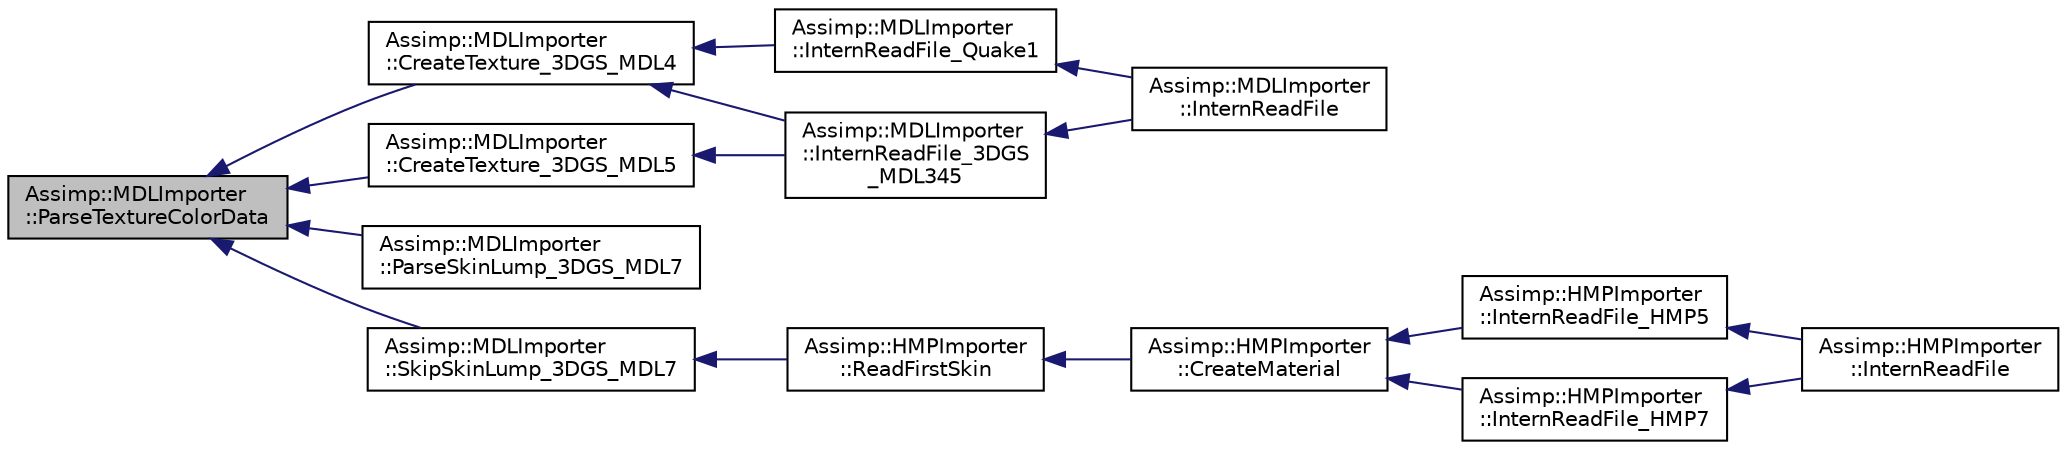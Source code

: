 digraph "Assimp::MDLImporter::ParseTextureColorData"
{
  edge [fontname="Helvetica",fontsize="10",labelfontname="Helvetica",labelfontsize="10"];
  node [fontname="Helvetica",fontsize="10",shape=record];
  rankdir="LR";
  Node1 [label="Assimp::MDLImporter\l::ParseTextureColorData",height=0.2,width=0.4,color="black", fillcolor="grey75", style="filled", fontcolor="black"];
  Node1 -> Node2 [dir="back",color="midnightblue",fontsize="10",style="solid"];
  Node2 [label="Assimp::MDLImporter\l::CreateTexture_3DGS_MDL4",height=0.2,width=0.4,color="black", fillcolor="white", style="filled",URL="$class_assimp_1_1_m_d_l_importer.html#a71308616f6db2964badc31e080ad2e86"];
  Node2 -> Node3 [dir="back",color="midnightblue",fontsize="10",style="solid"];
  Node3 [label="Assimp::MDLImporter\l::InternReadFile_Quake1",height=0.2,width=0.4,color="black", fillcolor="white", style="filled",URL="$class_assimp_1_1_m_d_l_importer.html#a600e7f165003c7f5b0314eb685a3d883"];
  Node3 -> Node4 [dir="back",color="midnightblue",fontsize="10",style="solid"];
  Node4 [label="Assimp::MDLImporter\l::InternReadFile",height=0.2,width=0.4,color="black", fillcolor="white", style="filled",URL="$class_assimp_1_1_m_d_l_importer.html#ab95ee90a0d1724dc4876383a782716e1"];
  Node2 -> Node5 [dir="back",color="midnightblue",fontsize="10",style="solid"];
  Node5 [label="Assimp::MDLImporter\l::InternReadFile_3DGS\l_MDL345",height=0.2,width=0.4,color="black", fillcolor="white", style="filled",URL="$class_assimp_1_1_m_d_l_importer.html#a374daf0faf9619426f4da82e867cb6c5"];
  Node5 -> Node4 [dir="back",color="midnightblue",fontsize="10",style="solid"];
  Node1 -> Node6 [dir="back",color="midnightblue",fontsize="10",style="solid"];
  Node6 [label="Assimp::MDLImporter\l::CreateTexture_3DGS_MDL5",height=0.2,width=0.4,color="black", fillcolor="white", style="filled",URL="$class_assimp_1_1_m_d_l_importer.html#a195711d7628a49b0a884dd2c02cc6c04"];
  Node6 -> Node5 [dir="back",color="midnightblue",fontsize="10",style="solid"];
  Node1 -> Node7 [dir="back",color="midnightblue",fontsize="10",style="solid"];
  Node7 [label="Assimp::MDLImporter\l::ParseSkinLump_3DGS_MDL7",height=0.2,width=0.4,color="black", fillcolor="white", style="filled",URL="$class_assimp_1_1_m_d_l_importer.html#a9e9208eb7dd643fca171ca31449c045c"];
  Node1 -> Node8 [dir="back",color="midnightblue",fontsize="10",style="solid"];
  Node8 [label="Assimp::MDLImporter\l::SkipSkinLump_3DGS_MDL7",height=0.2,width=0.4,color="black", fillcolor="white", style="filled",URL="$class_assimp_1_1_m_d_l_importer.html#abd9b33a2990e6163af32399a45c7c426"];
  Node8 -> Node9 [dir="back",color="midnightblue",fontsize="10",style="solid"];
  Node9 [label="Assimp::HMPImporter\l::ReadFirstSkin",height=0.2,width=0.4,color="black", fillcolor="white", style="filled",URL="$class_assimp_1_1_h_m_p_importer.html#a20c1e5069ae0918e20311b1c380c2866"];
  Node9 -> Node10 [dir="back",color="midnightblue",fontsize="10",style="solid"];
  Node10 [label="Assimp::HMPImporter\l::CreateMaterial",height=0.2,width=0.4,color="black", fillcolor="white", style="filled",URL="$class_assimp_1_1_h_m_p_importer.html#af7848d5490b6c72bb5747a2c0a9ece6a"];
  Node10 -> Node11 [dir="back",color="midnightblue",fontsize="10",style="solid"];
  Node11 [label="Assimp::HMPImporter\l::InternReadFile_HMP5",height=0.2,width=0.4,color="black", fillcolor="white", style="filled",URL="$class_assimp_1_1_h_m_p_importer.html#a3536e76fa4afa09d16a3feb897ddc548"];
  Node11 -> Node12 [dir="back",color="midnightblue",fontsize="10",style="solid"];
  Node12 [label="Assimp::HMPImporter\l::InternReadFile",height=0.2,width=0.4,color="black", fillcolor="white", style="filled",URL="$class_assimp_1_1_h_m_p_importer.html#a11a230b849809ebaa0fde85f7869f14d"];
  Node10 -> Node13 [dir="back",color="midnightblue",fontsize="10",style="solid"];
  Node13 [label="Assimp::HMPImporter\l::InternReadFile_HMP7",height=0.2,width=0.4,color="black", fillcolor="white", style="filled",URL="$class_assimp_1_1_h_m_p_importer.html#ae6325560bede59406342e56eb898b4c4"];
  Node13 -> Node12 [dir="back",color="midnightblue",fontsize="10",style="solid"];
}
